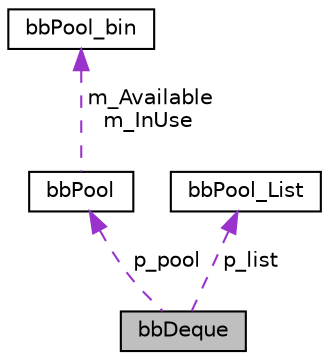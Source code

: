 digraph "bbDeque"
{
 // LATEX_PDF_SIZE
  edge [fontname="Helvetica",fontsize="10",labelfontname="Helvetica",labelfontsize="10"];
  node [fontname="Helvetica",fontsize="10",shape=record];
  Node1 [label="bbDeque",height=0.2,width=0.4,color="black", fillcolor="grey75", style="filled", fontcolor="black",tooltip=" "];
  Node2 -> Node1 [dir="back",color="darkorchid3",fontsize="10",style="dashed",label=" p_pool" ,fontname="Helvetica"];
  Node2 [label="bbPool",height=0.2,width=0.4,color="black", fillcolor="white", style="filled",URL="$structbbPool.html",tooltip=" "];
  Node3 -> Node2 [dir="back",color="darkorchid3",fontsize="10",style="dashed",label=" m_Available\nm_InUse" ,fontname="Helvetica"];
  Node3 [label="bbPool_bin",height=0.2,width=0.4,color="black", fillcolor="white", style="filled",URL="$structbbPool__bin.html",tooltip=" "];
  Node4 -> Node1 [dir="back",color="darkorchid3",fontsize="10",style="dashed",label=" p_list" ,fontname="Helvetica"];
  Node4 [label="bbPool_List",height=0.2,width=0.4,color="black", fillcolor="white", style="filled",URL="$structbbPool__List.html",tooltip=" "];
}
